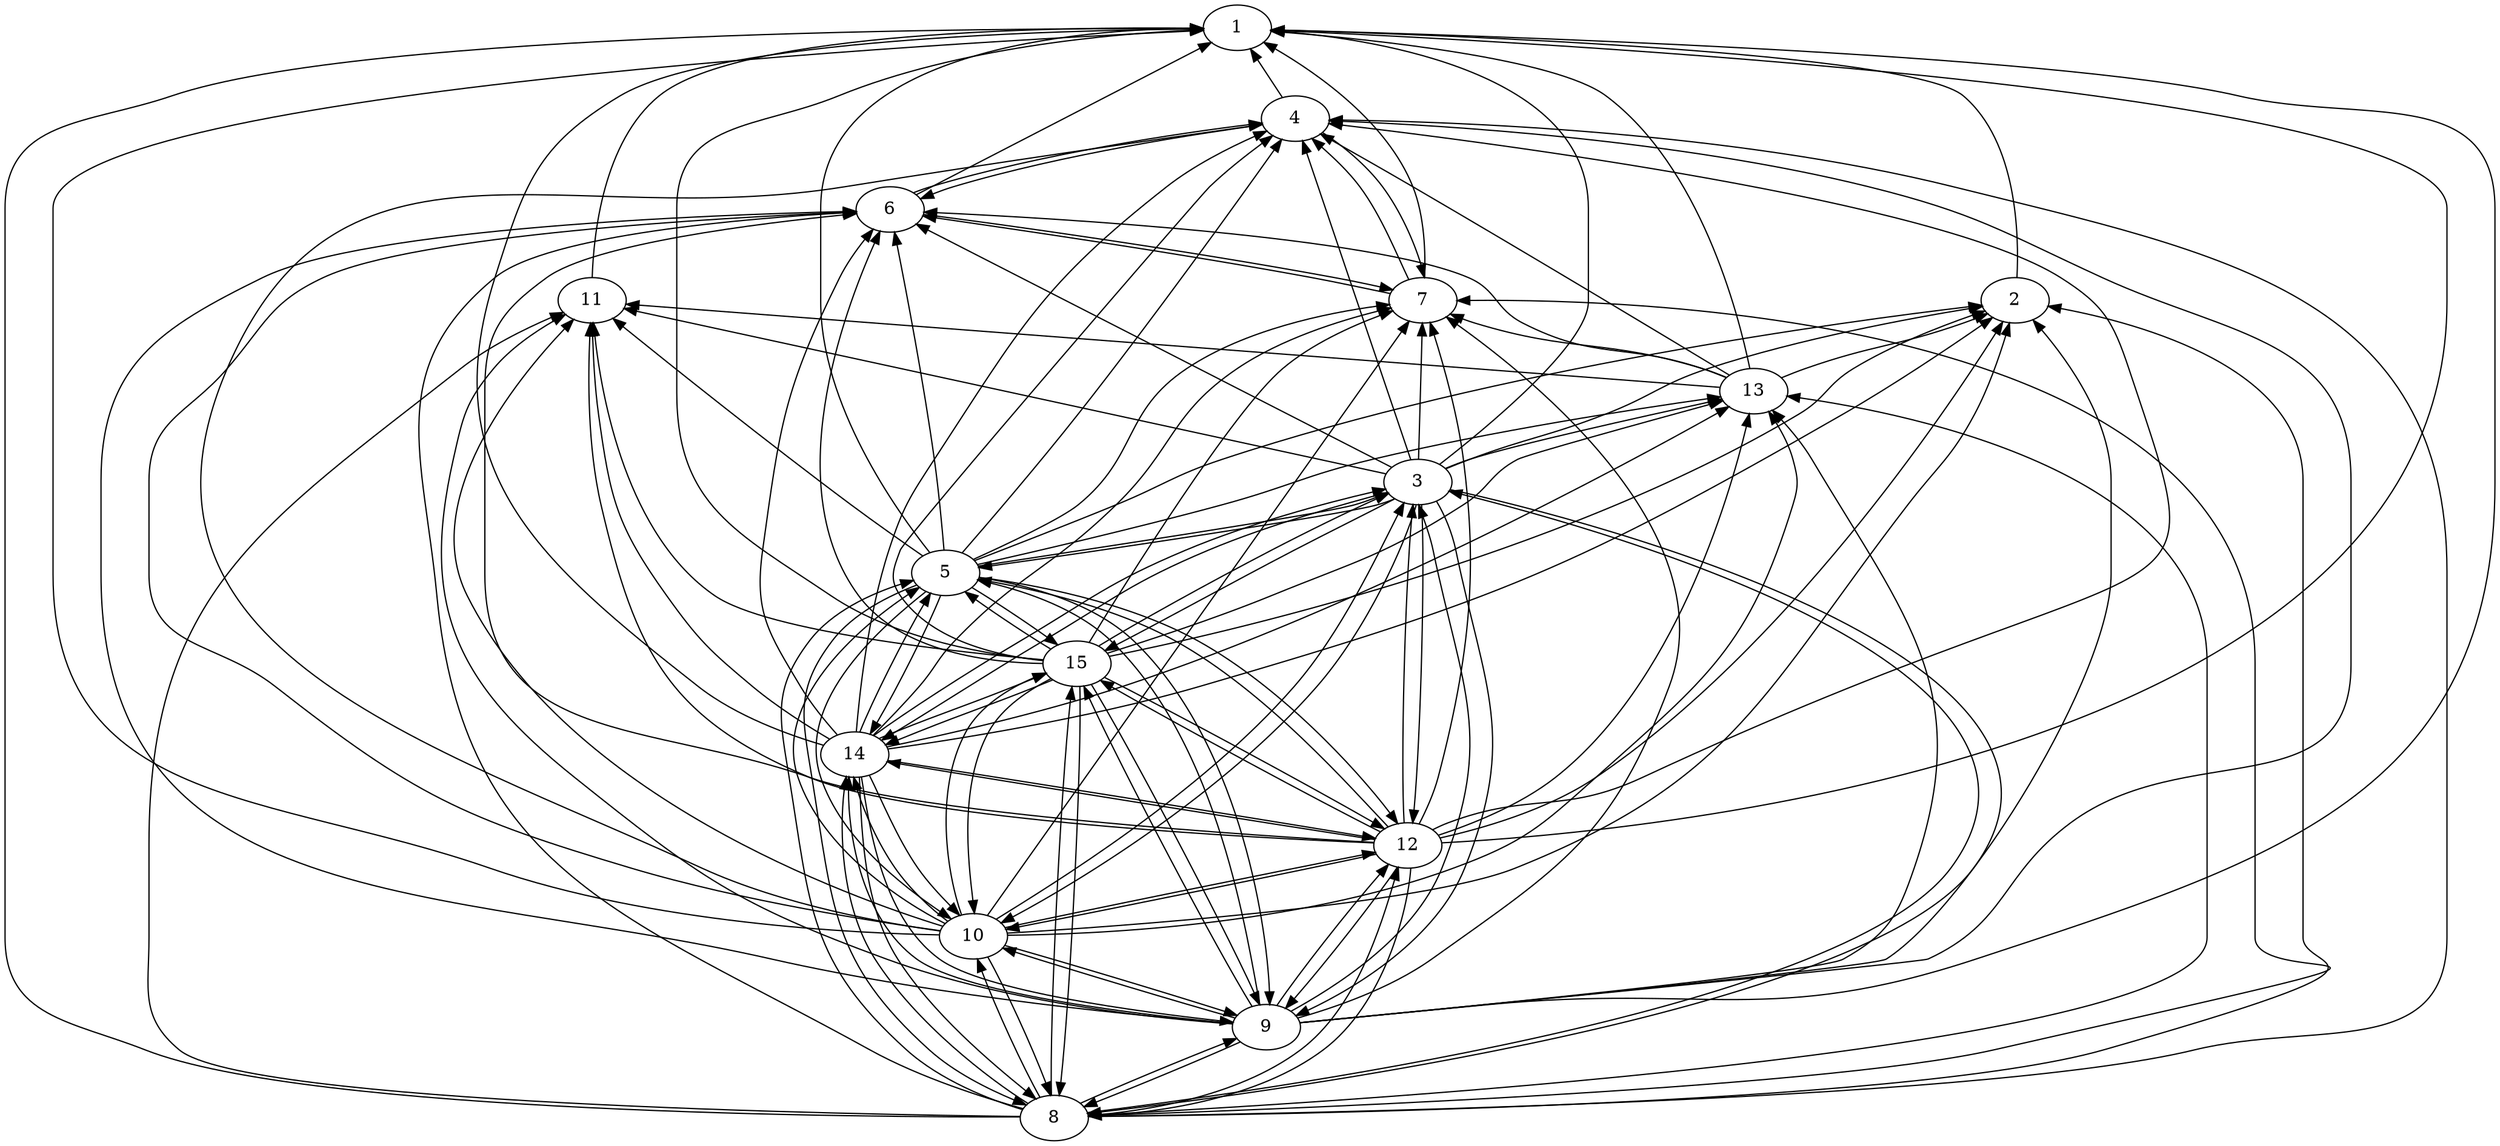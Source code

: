 strict digraph G {
	graph [bb="0,0,1972,900"];
	node [label="\N"];
	1	 [height=0.5,
		label=1,
		pos="976,882",
		width=0.75];
	2	 [height=0.5,
		label=2,
		pos="1592,666",
		width=0.75];
	1 -> 2	 [dir=back,
		pos="s,1003.3,881.26 1013.6,880.95 1134.8,877.22 1510.2,862.94 1551,828 1593.5,791.58 1595.2,718 1593.5,683.99"];
	3	 [height=0.5,
		label=3,
		pos="1119,522",
		width=0.75];
	1 -> 3	 [dir=back,
		pos="s,1003.2,880.52 1013.2,879.67 1089,872.69 1254,845.2 1254,738 1254,738 1254,738 1254,666 1254,632.16 1173.6,564.83 1136.9,535.82"];
	4	 [height=0.5,
		label=4,
		pos="1022,810",
		width=0.75];
	1 -> 4	 [dir=back,
		pos="s,986.67,865.3 992.23,856.59 998.59,846.64 1005.7,835.5 1011.4,826.61"];
	5	 [height=0.5,
		label=5,
		pos="745,450",
		width=0.75];
	1 -> 5	 [dir=back,
		pos="s,950.11,876.57 940.33,874.4 854.98,855.2 646,801.67 646,738 646,738 646,738 646,666 646,584.53 704.92,500.2 731.85,465.92"];
	6	 [height=0.5,
		label=6,
		pos="701,738",
		width=0.75];
	1 -> 6	 [dir=back,
		pos="s,954.42,870.7 945.31,865.93 889.11,836.5 770.98,774.64 722.48,749.25"];
	7	 [height=0.5,
		label=7,
		pos="1123,666",
		width=0.75];
	1 -> 7	 [dir=back,
		pos="s,997.54,870.92 1006.2,865.92 1040.6,845.63 1094.6,807.11 1115,756 1124.3,732.54 1125.1,702.99 1124.4,684.29"];
	8	 [height=0.5,
		label=8,
		pos="831,18",
		width=0.75];
	1 -> 8	 [dir=back,
		pos="s,949,881.12 938.71,880.78 785.5,875.59 208.95,854.46 132,828 64.852,804.91 0,809.01 0,738 0,738 0,738 0,162 0,98.488 51.973,95.445 \
111,72 176.38,46.03 680.8,24.08 803.95,19.072"];
	9	 [height=0.5,
		label=9,
		pos="999,90",
		width=0.75];
	1 -> 9	 [dir=back,
		pos="s,1003,881.32 1013.4,881.04 1150,877.27 1622.4,862.03 1769,828 1865.1,805.68 1972,836.69 1972,738 1972,738 1972,738 1972,522 1972,\
273.82 1796.5,222.2 1561,144 1397.9,89.85 1347,124.69 1176,108 1122.7,102.79 1060.3,96.377 1025.7,92.781"];
	10	 [height=0.5,
		label=10,
		pos="767,162",
		width=0.75];
	1 -> 10	 [dir=back,
		pos="s,948.94,880.78 938.73,880.29 764.41,871.78 38,830.79 38,738 38,738 38,738 38,450 38,264.36 208.56,276.7 384,216 450.4,193.03 664.14,\
171.53 739.99,164.45"];
	11	 [height=0.5,
		label=11,
		pos="465,666",
		width=0.75];
	1 -> 11	 [dir=back,
		pos="s,949.05,880.5 938.78,879.9 835.42,873.74 550.39,854.51 518,828 473.81,791.82 466.12,718.12 465.02,684.03"];
	12	 [height=0.5,
		label=12,
		pos="1111,234",
		width=0.75];
	1 -> 12	 [dir=back,
		pos="s,1003.1,880.86 1013.2,880.41 1189.7,872.37 1934,832.87 1934,738 1934,738 1934,738 1934,666 1934,298.08 1281.2,242.85 1138.4,235.17"];
	13	 [height=0.5,
		label=13,
		pos="1385,594",
		width=0.75];
	1 -> 13	 [dir=back,
		pos="s,1003,880.06 1013,879.24 1082.3,873.43 1228.2,857.92 1268,828 1342,772.29 1372.4,656.78 1381.6,612.15"];
	14	 [height=0.5,
		label=14,
		pos="673,306",
		width=0.75];
	1 -> 14	 [dir=back,
		pos="s,948.79,880.34 938.7,879.7 830.97,872.79 524.54,851.3 486,828 419.97,788.07 412.56,757.48 389,684 339.96,531.07 423.02,459.61 549,\
360 579.02,336.26 621.08,320.86 647.68,312.8"];
	15	 [height=0.5,
		label=15,
		pos="849,378",
		width=0.75];
	1 -> 15	 [dir=back,
		pos="s,949.23,879.23 939.26,878.09 832.86,865.77 532,823.38 532,738 532,738 532,738 532,594 532,503.87 579.49,482.72 654,432 706.56,396.22 \
782.27,384.04 822.13,379.98"];
	2 -> 3	 [dir=back,
		pos="s,1565.6,661.92 1555.7,660.27 1507.7,652.16 1420.7,635.64 1349,612 1311.6,599.67 1304.7,590.25 1268,576 1220.8,557.7 1207.2,558.19 \
1160,540 1153.9,537.65 1147.4,534.91 1141.4,532.28"];
	2 -> 5	 [dir=back,
		pos="s,1565.1,662.99 1555.1,661.79 1456.8,649.93 1181.9,612.27 964,540 925.45,527.21 917.53,519.54 880,504 841.05,487.87 795.47,469.8 \
768.48,459.19"];
	2 -> 8	 [dir=back,
		pos="s,1618.6,662.03 1628.8,660.13 1693.2,647.52 1820,611.36 1820,522 1820,522 1820,522 1820,162 1820,132.61 1902.9,141.35 1665,72 1508.5,\
26.376 983.97,19.24 858.25,18.178"];
	2 -> 9	 [dir=back,
		pos="s,1606.7,650.58 1613.3,642.88 1635.8,615.96 1668,569.14 1668,522 1668,522 1668,522 1668,450 1668,371.33 1555.9,186.9 1490,144 1485.1,\
140.79 1127.6,103.39 1025.8,92.785"];
	2 -> 10	 [dir=back,
		pos="s,1587.3,648.11 1584.5,638.37 1579,620.09 1570.6,595.93 1560,576 1541.4,540.9 1531.2,535.48 1507,504 1392,354.75 1370.8,286.2 1196,\
216 1122.2,186.35 876.41,168.77 794.12,163.61"];
	2 -> 12	 [dir=back,
		pos="s,1581.6,648.99 1576.1,640.27 1533.4,572.91 1408.8,389.58 1260,288 1221.4,261.63 1168.3,246.47 1137.1,239.26"];
	2 -> 13	 [dir=back,
		pos="s,1569.7,655.55 1560.4,651.62 1557.2,650.34 1554.1,649.11 1551,648 1496.6,628.34 1480.4,631.66 1426,612 1419.9,609.78 1413.3,607.08 \
1407.3,604.45"];
	2 -> 14	 [dir=back,
		pos="s,1573.5,652.74 1565,646.74 1538,627.8 1495,598.53 1456,576 1242.9,452.81 1182.2,429.22 946,360 857.44,334.05 749.06,316.76 699.73,\
309.66"];
	2 -> 15	 [dir=back,
		pos="s,1567.4,658.08 1557.7,654.71 1531.2,645.21 1493.9,630.28 1464,612 1442.7,599.01 1442.4,588.78 1421,576 1228.4,460.98 959.2,400.09 \
875.13,383.05"];
	3 -> 5	 [dir=back,
		pos="s,1094.8,513.85 1085.3,509.86 1079.8,507.66 1074.3,505.57 1069,504 1054.5,499.71 845.71,467.05 771.09,454.71"];
	3 -> 8	 [dir=back,
		pos="s,1144.5,515.54 1154.4,513.05 1275.6,482.32 1658.4,374.24 1541,216 1455.2,100.47 976.47,36.303 857.61,21.393"];
	3 -> 9	 [dir=back,
		pos="s,1119.9,503.97 1123.2,494.4 1126.1,486.09 1129.2,476.83 1131,468 1153.4,358.23 1179.8,319.96 1138,216 1115.5,159.95 1052.1,120.68 \
1019.1,102.13"];
	3 -> 10	 [dir=back,
		pos="s,1107.5,505.42 1102.8,496.21 1085.8,462.39 1057.7,402.38 1021,360 947.28,274.9 831.27,203.52 785.82,175.14"];
	3 -> 12	 [dir=back,
		pos="s,1115,503.98 1114,493.93 1108.8,435.19 1105.3,300.69 1108,252.01"];
	3 -> 14	 [dir=back,
		pos="s,1093,517.14 1082.9,514.81 1045,505.81 984.5,488.98 935,468 873.83,442.07 861.09,429.98 804,396 761.54,370.73 713.34,339.06 688.69,\
320.82"];
	3 -> 15	 [dir=back,
		pos="s,1095.1,513.41 1085.9,509.26 1062.3,498.49 1030.5,482.52 1003,468 953.26,441.73 895.84,409.59 866.98,391.7"];
	4 -> 3	 [dir=back,
		pos="s,1027.9,792.42 1031.2,782.77 1050.8,724.36 1096.6,588.38 1113,539.72"];
	4 -> 5	 [dir=back,
		pos="s,1010.4,793.58 1004.7,785.39 974.16,742.34 908.6,650.83 850,576 818.23,535.42 778.89,489.24 758.57,465.66"];
	4 -> 6	 [dir=back,
		pos="s,994.97,807.43 984.83,806.24 928.9,799.49 820.92,783.4 733,756 728.7,754.66 724.24,753 720.02,751.24"];
	4 -> 7	 [dir=back,
		pos="s,1035.6,794.31 1043.2,787.55 1053.2,778.57 1064.5,767.59 1073,756 1090.1,732.74 1102.4,701.25 1111.4,682.35"];
	4 -> 8	 [dir=back,
		pos="s,1048.9,808.22 1059.1,807.52 1162.3,800.42 1450.9,779.02 1543,756 1757.1,702.52 1934,670.67 1934,450 1934,450 1934,450 1934,162 \
1934,65.336 1829.8,95.27 1736,72 1563.4,29.185 990.22,19.88 858.26,18.287"];
	4 -> 9	 [dir=back,
		pos="s,1049,809.16 1059.4,808.74 1137.7,805.41 1324.5,793.84 1476,756 1561.6,734.62 1580.8,720.82 1661,684 1764,636.69 1858,635.36 1858,\
522 1858,522 1858,522 1858,378 1858,264.55 1727,319.71 1636,252 1580.3,210.54 1586.1,173.13 1523,144 1521.6,143.34 1133,103.67 1026,\
92.752"];
	4 -> 10	 [dir=back,
		pos="s,995.54,806.21 985.45,804.75 920.76,795.39 781.92,775.03 665,756 441.38,719.6 265.52,820.12 176,612 80.465,389.89 330.07,318.6 \
549,216 613.96,185.56 698.16,170.98 740.38,165.19"];
	4 -> 12	 [dir=back,
		pos="s,1048.7,806.99 1058.8,805.79 1174.9,792 1531.3,745.48 1628,684 1661.8,662.54 1669.4,649.95 1682,612 1754.3,395.11 1736.4,492.7 \
1297,288 1233.3,258.32 1208.5,277.48 1143,252 1139,250.43 1134.8,248.42 1130.9,246.32"];
	4 -> 13	 [dir=back,
		pos="s,1042.7,798.07 1051.5,793.02 1069.8,782.44 1093.8,768.5 1115,756 1208.7,700.7 1319.9,633.48 1364.7,606.29"];
	4 -> 14	 [dir=back,
		pos="s,998.69,800.6 989.53,796.52 968.53,786.94 941.26,772.82 920,756 821.11,677.74 805.03,645.54 736,540 716.42,510.06 711.06,502.02 \
700,468 683.6,417.57 676.78,354.9 674.27,324.4"];
	4 -> 15	 [dir=back,
		pos="s,1003.3,796.7 995.21,790.65 982.27,780.83 966.8,768.38 954,756 946.45,748.7 712.63,477.86 709,468 703.48,452.98 699.95,445.19 709,\
432 722.34,412.56 786.8,393.61 823.43,384.18"];
	5 -> 3	 [dir=back,
		pos="s,771.48,453.53 781.51,454.99 866.87,467.54 1072.6,499.74 1087,504 1091.5,505.32 1096.1,507.01 1100.5,508.83"];
	5 -> 8	 [dir=back,
		pos="s,718.95,444.69 709.31,441.73 685.01,433.69 654.48,419.24 637,396 607.83,357.23 613.23,335.9 621,288 637.74,184.83 636.67,142.32 \
714,72 740.37,48.025 779.34,32.079 805.19,24.071"];
	5 -> 9	 [dir=back,
		pos="s,770.92,444.87 781.03,442.47 809.91,435.21 849.59,421.42 876,396 961.99,313.25 983.64,159.69 993.63,107.72"];
	5 -> 10	 [dir=back,
		pos="s,723.39,438.97 714.78,433.4 673.71,405.76 608.18,347.45 628,288 646.88,231.35 709.35,189.38 743.98,171.51"];
	5 -> 12	 [dir=back,
		pos="s,771.2,445.57 781.35,443.74 819.56,436.57 880.16,422.27 927,396 998.86,355.69 1064.7,280.16 1094.8,248.52"];
	5 -> 14	 [dir=back,
		pos="s,732.42,433.76 727.3,425.11 710.75,396.36 687.65,349.77 677.43,324.21"];
	5 -> 15	 [dir=back,
		pos="s,760.96,435.08 769.11,429.02 786.8,416.07 810.43,399.97 827.51,389.36"];
	6 -> 3	 [dir=back,
		pos="s,722.59,726.84 731.74,722.12 812.38,680.44 1028.6,568.73 1097.5,533.09"];
	6 -> 4	 [dir=back,
		pos="s,725.25,746.04 734.78,750.02 740.19,752.23 745.71,754.35 751,756 838.68,783.32 946.31,799.4 995.51,806.19"];
	6 -> 5	 [dir=back,
		pos="s,704.64,720.05 706.6,710.18 714.14,671.96 727.57,601 736,540 739.44,515.11 742.09,486.18 743.6,467.98"];
	6 -> 7	 [dir=back,
		pos="s,727.64,733.73 737.67,732.26 799.39,723.27 927.28,704.73 1035,684 1055.6,680.04 1079,674.59 1096.7,670.73"];
	6 -> 8	 [dir=back,
		pos="s,673.98,736.67 663.81,736.07 590.44,731.56 430.57,718 389,684 300.82,611.86 331.08,545.41 342,432 363.19,212.02 491.94,179.55 685,\
72 724.9,49.772 775.75,33.359 805.7,24.77"];
	6 -> 9	 [dir=back,
		pos="s,673.92,737.47 663.87,737.23 562.82,734.61 285.04,723.89 204,684 121.67,643.47 76,613.76 76,522 76,522 76,522 76,450 76,177.62 \
341.46,204.66 607,144 742.29,113.09 908.14,97.34 972.09,92.069"];
	6 -> 10	 [dir=back,
		pos="s,673.96,736.96 663.78,736.52 569.75,732.3 324.96,718.26 252,684 209.88,664.22 206.25,647.35 176,612 144.42,575.1 114,570.57 114,\
522 114,522 114,522 114,450 114,390.21 167.02,396.99 214,360 324.57,272.95 361.21,256.45 496,216 583.76,189.67 691.42,172.57 740.43,\
165.58"];
	6 -> 12	 [dir=back,
		pos="s,674.13,735.56 663.85,734.53 598.38,727.79 465.92,711.15 429,684 392.31,657.02 380,639.54 380,594 380,594 380,594 380,450 380,314.98 \
509.62,332.77 637,288 720.71,258.58 996.3,240.58 1084,235.49"];
	6 -> 13	 [dir=back,
		pos="s,728.19,736.83 738.22,736.35 833.38,731.69 1083.4,716.63 1159,684 1181.9,674.13 1179.8,659.35 1202,648 1260,618.36 1282.4,633.16 \
1344,612 1350.2,609.88 1356.7,607.21 1362.7,604.58"];
	6 -> 14	 [dir=back,
		pos="s,687.1,722.46 680.81,714.64 673.75,705.55 666.28,694.74 661,684 617.04,594.46 613.68,566.81 600,468 593.17,418.65 604.66,402.89 \
630,360 638.17,346.17 649.57,332.03 658.58,321.68"];
	6 -> 15	 [dir=back,
		pos="s,692.44,720.65 688.3,711.54 662.88,654.29 613.31,517.24 676,432 693.52,408.17 778.61,390.22 822.57,382.36"];
	7 -> 3	 [dir=back,
		pos="s,1122.5,647.76 1122.2,637.47 1121.4,608.52 1120.2,564.57 1119.5,540.09"];
	7 -> 4	 [dir=back,
		pos="s,1123.9,684.07 1121.4,693.75 1115.8,712.4 1105,736.96 1091,756 1078.2,773.4 1059.1,789.41 1043.9,799.4"];
	7 -> 5	 [dir=back,
		pos="s,1096.1,663.41 1086,662.06 1046.1,656.37 982.15,642.88 936,612 885,577.88 897.45,542.9 850,504 836.45,492.89 794.15,472.53 767.56,\
460.23"];
	7 -> 6	 [dir=back,
		pos="s,1098.7,673.94 1088.7,676.34 1077.4,679 1064.7,681.74 1053,684 932.54,707.18 786.85,727.63 727.64,735.04"];
	7 -> 8	 [dir=back,
		pos="s,1150.2,664.68 1160.2,664.03 1250.1,657.85 1484.6,633.27 1652,540 1732.6,495.07 1782,470.32 1782,378 1782,378 1782,378 1782,162 \
1782,115.23 1986.7,165.64 1575,72 1434.4,40.01 975.18,22.806 858.27,18.877"];
	7 -> 9	 [dir=back,
		pos="s,1142.4,653.06 1150.7,647.12 1214.2,601.32 1361.5,479.34 1317,360 1272.7,241.02 1233,218.2 1130,144 1097,120.21 1051.9,104.61 1024.2,\
96.554"];
	7 -> 10	 [dir=back,
		pos="s,1111.4,649.52 1105.4,641.13 1042.7,552.28 830.51,251.91 778.55,178.36"];
	7 -> 12	 [dir=back,
		pos="s,1129,648.32 1132,638.69 1139.9,613.42 1150.7,574.64 1155,540 1164.5,464.36 1163.8,398.47 1135,288 1131.6,275.1 1125.5,261.37 1120.3,\
250.99"];
	7 -> 13	 [dir=back,
		pos="s,1145.2,655.2 1154.5,651.35 1157.7,650.13 1160.9,648.98 1164,648 1241.8,623.46 1266.2,636.54 1344,612 1350.2,610.04 1356.8,607.42 \
1362.8,604.8"];
	7 -> 14	 [dir=back,
		pos="s,1097.2,660.49 1087.3,657.98 1056.2,649.85 1011,635.12 977,612 923.63,575.75 926.15,549.09 880,504 827.25,452.45 805.79,448.51 \
754,396 739.38,381.17 737.82,375.58 724,360 712.19,346.69 698.29,332.04 687.99,321.36"];
	7 -> 15	 [dir=back,
		pos="s,1098.4,658.16 1088.9,654.63 1065.5,645.64 1034.7,631.38 1012,612 972.59,578.29 888.52,443.04 859.28,395.02"];
	8 -> 3	 [dir=back,
		pos="s,857.92,20.725 867.88,21.857 1004,37.597 1474.1,101.63 1559,216 1681.9,381.61 1256.8,492.29 1145.1,516.84"];
	8 -> 5	 [dir=back,
		pos="s,808.19,27.937 798.8,31.877 778.03,40.863 751.55,54.225 732,72 654.67,142.32 655.74,184.83 639,288 631.23,335.9 625.83,357.23 655,\
396 671.83,418.37 700.75,432.6 721.43,440.8"];
	8 -> 9	 [dir=back,
		pos="s,855.03,26.365 864.51,30.129 898.3,43.709 949.19,65.539 977.81,78.75"];
	8 -> 10	 [dir=back,
		pos="s,827.58,36.21 824.04,45.972 812.84,75.657 792.11,121.55 778.68,145.76"];
	8 -> 12	 [dir=back,
		pos="s,857.66,21.638 867.78,23.293 921.33,32.263 1016.8,51.489 1044,72 1091.9,108.08 1110.8,181.83 1113.3,215.95"];
	8 -> 14	 [dir=back,
		pos="s,815.49,33.025 807.47,39.585 779.69,62.392 734.41,100.97 707,144 678.03,189.49 678.25,256.4 676.67,288.09"];
	8 -> 15	 [dir=back,
		pos="s,835.04,35.883 836.26,46.249 843.88,117.1 852.85,300.9 851.27,359.65"];
	9 -> 3	 [dir=back,
		pos="s,1023.1,98.546 1032.6,102.91 1071.8,121.76 1133.8,160.72 1156,216 1197.8,319.96 1171.4,358.23 1149,468 1146.2,481.6 1140.3,496.23 \
1134.1,506.83"];
	9 -> 5	 [dir=back,
		pos="s,1001.6,108.09 1001.4,118.29 998.77,178.11 974.76,318.29 894,396 860.31,428.42 805.03,441.93 771.9,447.1"];
	9 -> 8	 [dir=back,
		pos="s,974.88,81.6 965.41,77.838 931.66,64.272 880.91,42.503 852.29,29.297"];
	9 -> 10	 [dir=back,
		pos="s,975.11,98.847 965.41,102.03 918.5,117.34 834.72,143.23 792.52,155.36"];
	9 -> 12	 [dir=back,
		pos="s,1014.9,104.89 1021.5,112.45 1046.4,141.34 1084.8,190.9 1102.3,216.92"];
	9 -> 14	 [dir=back,
		pos="s,971.99,93.085 961.7,94.256 898.73,101.55 775.32,118.18 740,144 693.21,178.2 684.03,253.6 678.41,288.11"];
	9 -> 15	 [dir=back,
		pos="s,993.13,107.95 988.91,117.38 961.85,176.44 889.75,314.33 860.83,361.69"];
	10 -> 3	 [dir=back,
		pos="s,789.77,172.09 798.69,176.78 853.6,206.2 966.65,276.49 1039,360 1078.7,405.84 1108.3,472.29 1117.4,503.94"];
	10 -> 5	 [dir=back,
		pos="s,748.55,175.51 740.01,181.3 709.35,202.49 662.01,239.96 646,288 625.64,349.09 695.38,408.97 728.7,435.61"];
	10 -> 8	 [dir=back,
		pos="s,770.33,144.05 773.85,134.32 785,104.71 805.76,58.724 819.24,34.39"];
	10 -> 9	 [dir=back,
		pos="s,790.83,153.17 800.55,149.98 847.58,134.64 931.68,108.65 973.78,96.556"];
	10 -> 12	 [dir=back,
		pos="s,793.3,166.76 803.42,168.76 873.44,182.67 1024.8,214.37 1085.4,227.8"];
	10 -> 14	 [dir=back,
		pos="s,755.51,178.6 748.43,185.92 739.96,194.78 730.36,205.28 723,216 706.77,239.64 694.27,270.73 685.04,289.5"];
	10 -> 15	 [dir=back,
		pos="s,767.64,180.37 766.44,190.53 762.39,224.53 756.34,282.01 779,324 785.04,335.18 812.08,352.29 830.93,364.24"];
	11 -> 3	 [dir=back,
		pos="s,491.04,660.27 501.01,658.07 618.91,632.11 991.69,550.03 1093.2,527.67"];
	11 -> 5	 [dir=back,
		pos="s,482.34,651.86 490.42,645.32 528.88,614.15 604.35,553.53 670,504 688.96,489.7 711.06,473.88 726.34,463.09"];
	11 -> 8	 [dir=back,
		pos="s,441.6,656.93 432.23,652.9 410.73,643.39 382.7,629.22 361,612 203.79,487.26 114,434.69 114,234 114,234 114,234 114,162 114,120.6 \
106.18,98.478 138,72 189.95,28.776 681.57,19.85 803.66,18.294"];
	11 -> 9	 [dir=back,
		pos="s,443.02,655.11 434.13,650.03 418.4,640.65 399.91,627.59 387,612 364.66,585.03 362.74,574.15 355,540 328.49,423.12 357.4,362.86 \
451,288 550.24,208.63 578.75,187.89 698,144 794.91,108.33 918.31,95.692 972.01,91.677"];
	11 -> 10	 [dir=back,
		pos="s,449.42,650.92 442.46,643.67 402.79,601.55 328.11,507.77 366,432 445.38,273.23 667.3,192.51 742.06,169.25"];
	11 -> 12	 [dir=back,
		pos="s,463.61,647.72 463.08,637.54 461.59,604.84 461.31,549.81 472,504 499.46,386.36 525.71,335 637,288 718.74,253.48 995.66,238.92 1083.8,\
235.09"];
	11 -> 13	 [dir=back,
		pos="s,492.04,663.88 502.25,663.08 654.35,651.18 1226.5,606.4 1358,596.12"];
	11 -> 14	 [dir=back,
		pos="s,465.14,647.99 465.38,637.96 465.91,620.15 467.15,596.64 470,576 479.34,508.29 484.22,487.58 524,432 549.62,396.21 558.36,388.39 \
592,360 611.24,343.76 635.53,328.13 652.46,317.9"];
	11 -> 15	 [dir=back,
		pos="s,466.18,647.94 467.18,637.94 472.82,586.92 492.73,479.81 562,432 604.25,402.84 759.24,386.02 822.17,380.27"];
	12 -> 3	 [dir=back,
		pos="s,1115,252.01 1116,262.06 1121.2,320.8 1124.7,455.29 1122,503.98"];
	12 -> 5	 [dir=back,
		pos="s,1102.4,251.25 1096.2,259.68 1069,295.43 1009.4,359.87 945,396 888.5,427.69 811.98,441.96 771.75,447.3"];
	12 -> 8	 [dir=back,
		pos="s,1103.3,216.74 1100.3,206.71 1089.4,169.88 1069.9,105.09 1026,72 998.86,51.555 903.94,32.386 857.14,23.379"];
	12 -> 9	 [dir=back,
		pos="s,1095.1,219.13 1088.5,211.58 1063.7,182.75 1025.4,133.29 1007.8,107.23"];
	12 -> 10	 [dir=back,
		pos="s,1084.9,229.28 1074.8,227.28 1004.9,213.4 853.53,181.71 792.81,168.24"];
	12 -> 14	 [dir=back,
		pos="s,1085,238.87 1074.9,240.6 989.07,255.34 774.73,290.53 699.48,302.18"];
	12 -> 15	 [dir=back,
		pos="s,1091.6,246.9 1082.8,252.05 1030.4,282.56 919.43,343.37 871.55,367.64"];
	13 -> 3	 [dir=back,
		pos="s,1359.3,588.11 1349.3,585.81 1290.5,572.25 1177.9,546.01 1160,540 1153.8,537.92 1147.3,535.26 1141.3,532.64"];
	13 -> 5	 [dir=back,
		pos="s,1358.5,590.33 1348.6,588.89 1291.5,580.58 1177.8,562.74 1083,540 1029.3,527.12 1017.3,518.62 964,504 894.51,484.94 811.78,465.38 \
770.74,455.89"];
	13 -> 8	 [dir=back,
		pos="s,1411.7,590.92 1421.6,589.52 1513,576.08 1744,527.36 1744,378 1744,378 1744,378 1744,162 1744,69.932 1010.2,27.209 858.32,19.35"];
	13 -> 9	 [dir=back,
		pos="s,1400.2,579.04 1407.2,571.48 1415.5,562.27 1424.4,551.16 1431,540 1506.3,412.1 1560.2,356.4 1512,216 1498.8,177.65 1491.3,163.92 \
1456,144 1446.5,138.66 1122.5,103.33 1025.9,92.899"];
	13 -> 10	 [dir=back,
		pos="s,1397.5,577.5 1403,568.97 1408.2,560.23 1413.3,550.08 1416,540 1420.1,524.54 1420.7,519.28 1416,504 1380.9,390.91 1347.9,367.34 \
1260,288 1215.8,248.1 1202.9,236.66 1147,216 1081.6,191.82 869.23,171.09 793.85,164.33"];
	13 -> 12	 [dir=back,
		pos="s,1381.2,575.84 1378.9,565.85 1364.1,505.2 1320.9,361.73 1228,288 1199.8,265.6 1160.8,250.02 1135.7,241.54"];
	13 -> 14	 [dir=back,
		pos="s,1364.3,582.11 1355.3,577.03 1279.4,534.39 1071.3,421.7 885,360 819.02,338.14 739.04,319.94 698.79,311.34"];
	13 -> 15	 [dir=back,
		pos="s,1360.1,586.87 1350.3,584.07 1296.7,568.73 1199.7,540.92 1198,540 1176,528.29 1176,517.44 1155,504 1092.1,463.68 1072.1,460.41 \
1003,432 958.06,413.54 904.22,395.58 873.57,385.73"];
	14 -> 3	 [dir=back,
		pos="s,694.81,316.9 703.6,322.2 733.73,340.63 780.6,371.35 822,396 879.09,429.98 891.83,442.07 953,468 1001.7,488.66 1061.1,505.29 1094.2,\
514.39"];
	14 -> 5	 [dir=back,
		pos="s,685.68,322.39 690.81,331.08 707.41,359.94 730.53,406.61 740.67,432.05"];
	14 -> 8	 [dir=back,
		pos="s,666.02,288.34 664.51,278.12 660.47,243.84 662.79,185.15 689,144 721.12,93.563 777.79,49.253 809.2,29.272"];
	14 -> 9	 [dir=back,
		pos="s,668.24,288.11 667.94,277.88 667.98,240.38 679.42,175.13 722,144 761.37,115.22 910.23,97.848 972.08,92.115"];
	14 -> 10	 [dir=back,
		pos="s,672.44,287.78 675.21,277.92 681.03,259.47 691.78,235.26 705,216 716.23,199.65 732.65,183.8 746.08,173.55"];
	14 -> 12	 [dir=back,
		pos="s,699.15,301.11 709.21,299.37 795.17,284.62 1009.3,249.46 1084.5,237.82"];
	14 -> 15	 [dir=back,
		pos="s,697.93,313.54 707.32,317.42 712.62,319.65 717.97,321.93 723,324 764.38,341 775.62,343 817,360 821.03,361.65 825.25,363.45 829.31,\
365.24"];
	15 -> 3	 [dir=back,
		pos="s,871.72,387.8 880.89,392.52 915.56,410.56 972.01,442.13 1021,468 1048.2,482.38 1079.7,498.18 1099.7,508.96"];
	15 -> 5	 [dir=back,
		pos="s,833.04,392.92 824.87,399 807.12,411.99 783.4,428.15 766.31,438.75"];
	15 -> 8	 [dir=back,
		pos="s,844.96,360.15 843.79,350.2 836.14,279.52 827.1,94.414 828.74,35.96"];
	15 -> 9	 [dir=back,
		pos="s,854.9,359.98 859.13,350.54 886.24,291.38 958.37,153.44 987.23,106.2"];
	15 -> 10	 [dir=back,
		pos="s,825.4,368.64 816.35,364.02 793.74,352.08 767,335.12 761,324 735.48,276.72 746.37,209.81 757.28,178.88"];
	15 -> 12	 [dir=back,
		pos="s,868.2,365.22 876.97,360.08 929.29,329.62 1040.4,268.7 1088.4,244.38"];
	15 -> 14	 [dir=back,
		pos="s,824.07,370.46 814.68,366.58 809.38,364.35 804.03,362.07 799,360 757.62,343 746.38,341 705,324 700.97,322.35 696.75,320.55 692.69,\
318.76"];
}
